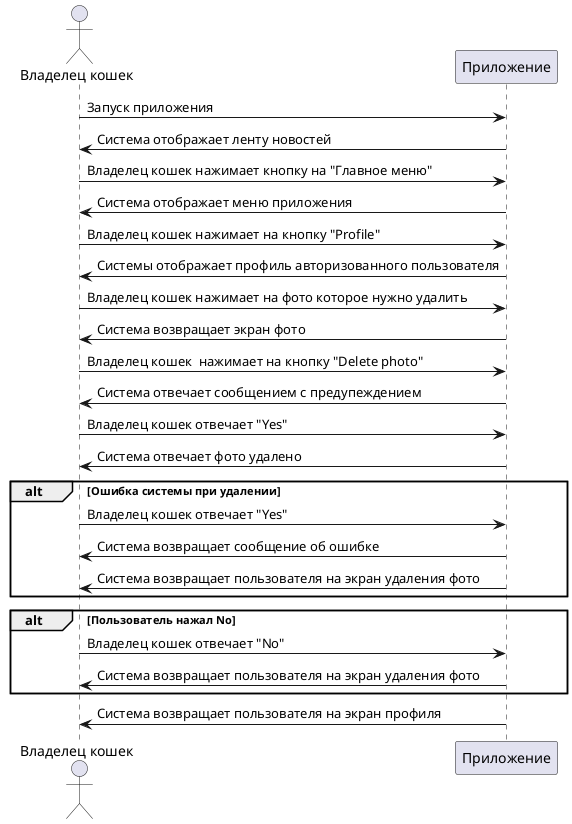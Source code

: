 @startuml
actor "Владелец кошек" as User
participant "Приложение" as App

User -> App: Запуск приложения
App -> User: Система отображает ленту новостей
User -> App: Владелец кошек нажимает кнопку на "Главное меню"
App -> User: Система отображает меню приложения
User -> App: Владелец кошек нажимает на кнопку "Profile"
App -> User: Системы отображает профиль авторизованного пользователя
User -> App: Владелец кошек нажимает на фото которое нужно удалить
App -> User: Система возвращает экран фото
User -> App: Владелец кошек  нажимает на кнопку "Delete photo"
App -> User: Система отвечает сообщением с предупеждением
User -> App: Владелец кошек отвечает "Yes"
App -> User: Система отвечает фото удалено
alt Ошибка системы при удалении
User -> App: Владелец кошек отвечает "Yes"
App -> User: Система возвращает сообщение об ошибке
App -> User: Система возвращает пользователя на экран удаления фото
end
alt Пользователь нажал No
User -> App: Владелец кошек отвечает "No"
App -> User: Система возвращает пользователя на экран удаления фото
end
App -> User: Система возвращает пользователя на экран профиля
@enduml